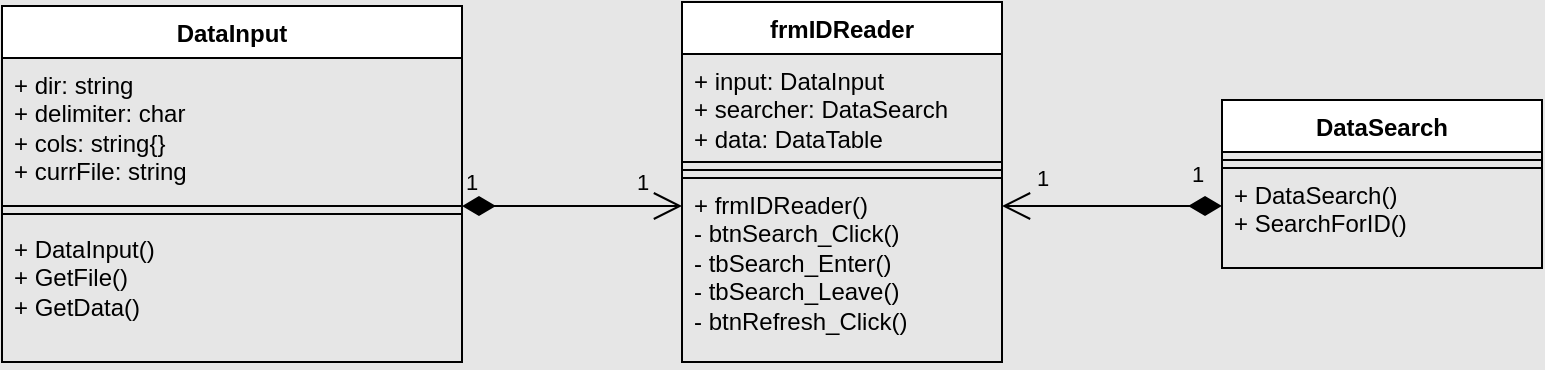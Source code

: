 <mxfile version="21.2.8" type="device">
  <diagram id="C5RBs43oDa-KdzZeNtuy" name="Page-1">
    <mxGraphModel dx="675" dy="408" grid="0" gridSize="10" guides="1" tooltips="1" connect="1" arrows="1" fold="1" page="1" pageScale="1" pageWidth="827" pageHeight="1169" background="#E6E6E6" math="0" shadow="0">
      <root>
        <mxCell id="WIyWlLk6GJQsqaUBKTNV-0" />
        <mxCell id="WIyWlLk6GJQsqaUBKTNV-1" parent="WIyWlLk6GJQsqaUBKTNV-0" />
        <mxCell id="idKAL_HRZbvKRZX-W50V-0" value="DataInput" style="swimlane;fontStyle=1;align=center;verticalAlign=top;childLayout=stackLayout;horizontal=1;startSize=26;horizontalStack=0;resizeParent=1;resizeParentMax=0;resizeLast=0;collapsible=1;marginBottom=0;whiteSpace=wrap;html=1;strokeColor=#000000;" vertex="1" parent="WIyWlLk6GJQsqaUBKTNV-1">
          <mxGeometry x="40" y="200" width="230" height="178" as="geometry" />
        </mxCell>
        <mxCell id="idKAL_HRZbvKRZX-W50V-1" value="&lt;font color=&quot;#000000&quot;&gt;+ dir: string&lt;br&gt;+ delimiter: char&lt;br&gt;+ cols: string{}&lt;br&gt;+ currFile: string&lt;/font&gt;" style="text;strokeColor=#000000;fillColor=none;align=left;verticalAlign=top;spacingLeft=4;spacingRight=4;overflow=hidden;rotatable=0;points=[[0,0.5],[1,0.5]];portConstraint=eastwest;whiteSpace=wrap;html=1;" vertex="1" parent="idKAL_HRZbvKRZX-W50V-0">
          <mxGeometry y="26" width="230" height="74" as="geometry" />
        </mxCell>
        <mxCell id="idKAL_HRZbvKRZX-W50V-2" value="" style="line;strokeWidth=1;fillColor=none;align=left;verticalAlign=middle;spacingTop=-1;spacingLeft=3;spacingRight=3;rotatable=0;labelPosition=right;points=[];portConstraint=eastwest;strokeColor=inherit;" vertex="1" parent="idKAL_HRZbvKRZX-W50V-0">
          <mxGeometry y="100" width="230" height="8" as="geometry" />
        </mxCell>
        <mxCell id="idKAL_HRZbvKRZX-W50V-3" value="&lt;font style=&quot;&quot; color=&quot;#000000&quot;&gt;+ DataInput()&lt;br&gt;+ GetFile()&lt;br&gt;+ GetData()&lt;/font&gt;" style="text;strokeColor=none;fillColor=none;align=left;verticalAlign=top;spacingLeft=4;spacingRight=4;overflow=hidden;rotatable=0;points=[[0,0.5],[1,0.5]];portConstraint=eastwest;whiteSpace=wrap;html=1;" vertex="1" parent="idKAL_HRZbvKRZX-W50V-0">
          <mxGeometry y="108" width="230" height="70" as="geometry" />
        </mxCell>
        <mxCell id="idKAL_HRZbvKRZX-W50V-4" value="DataSearch" style="swimlane;fontStyle=1;align=center;verticalAlign=top;childLayout=stackLayout;horizontal=1;startSize=26;horizontalStack=0;resizeParent=1;resizeParentMax=0;resizeLast=0;collapsible=1;marginBottom=0;whiteSpace=wrap;html=1;strokeColor=#000000;" vertex="1" parent="WIyWlLk6GJQsqaUBKTNV-1">
          <mxGeometry x="650" y="247" width="160" height="84" as="geometry" />
        </mxCell>
        <mxCell id="idKAL_HRZbvKRZX-W50V-6" value="" style="line;strokeWidth=1;fillColor=none;align=left;verticalAlign=middle;spacingTop=-1;spacingLeft=3;spacingRight=3;rotatable=0;labelPosition=right;points=[];portConstraint=eastwest;strokeColor=inherit;" vertex="1" parent="idKAL_HRZbvKRZX-W50V-4">
          <mxGeometry y="26" width="160" height="8" as="geometry" />
        </mxCell>
        <mxCell id="idKAL_HRZbvKRZX-W50V-7" value="&lt;font color=&quot;#000000&quot;&gt;+ DataSearch()&lt;br&gt;+ SearchForID()&lt;/font&gt;" style="text;strokeColor=#000000;fillColor=none;align=left;verticalAlign=top;spacingLeft=4;spacingRight=4;overflow=hidden;rotatable=0;points=[[0,0.5],[1,0.5]];portConstraint=eastwest;whiteSpace=wrap;html=1;" vertex="1" parent="idKAL_HRZbvKRZX-W50V-4">
          <mxGeometry y="34" width="160" height="50" as="geometry" />
        </mxCell>
        <mxCell id="idKAL_HRZbvKRZX-W50V-8" value="frmIDReader" style="swimlane;fontStyle=1;align=center;verticalAlign=top;childLayout=stackLayout;horizontal=1;startSize=26;horizontalStack=0;resizeParent=1;resizeParentMax=0;resizeLast=0;collapsible=1;marginBottom=0;whiteSpace=wrap;html=1;strokeColor=#000000;" vertex="1" parent="WIyWlLk6GJQsqaUBKTNV-1">
          <mxGeometry x="380" y="198" width="160" height="180" as="geometry" />
        </mxCell>
        <mxCell id="idKAL_HRZbvKRZX-W50V-9" value="&lt;font color=&quot;#000000&quot;&gt;+ input: DataInput&lt;br&gt;+ searcher: DataSearch&lt;br&gt;+ data: DataTable&lt;/font&gt;" style="text;strokeColor=#000000;fillColor=none;align=left;verticalAlign=top;spacingLeft=4;spacingRight=4;overflow=hidden;rotatable=0;points=[[0,0.5],[1,0.5]];portConstraint=eastwest;whiteSpace=wrap;html=1;" vertex="1" parent="idKAL_HRZbvKRZX-W50V-8">
          <mxGeometry y="26" width="160" height="54" as="geometry" />
        </mxCell>
        <mxCell id="idKAL_HRZbvKRZX-W50V-10" value="" style="line;strokeWidth=1;fillColor=none;align=left;verticalAlign=middle;spacingTop=-1;spacingLeft=3;spacingRight=3;rotatable=0;labelPosition=right;points=[];portConstraint=eastwest;strokeColor=inherit;" vertex="1" parent="idKAL_HRZbvKRZX-W50V-8">
          <mxGeometry y="80" width="160" height="8" as="geometry" />
        </mxCell>
        <mxCell id="idKAL_HRZbvKRZX-W50V-11" value="&lt;font color=&quot;#000000&quot;&gt;+ frmIDReader()&lt;br&gt;- btnSearch_Click()&lt;br&gt;- tbSearch_Enter()&lt;br&gt;- tbSearch_Leave()&lt;br&gt;- btnRefresh_Click()&lt;/font&gt;" style="text;strokeColor=#000000;fillColor=none;align=left;verticalAlign=top;spacingLeft=4;spacingRight=4;overflow=hidden;rotatable=0;points=[[0,0.5],[1,0.5]];portConstraint=eastwest;whiteSpace=wrap;html=1;" vertex="1" parent="idKAL_HRZbvKRZX-W50V-8">
          <mxGeometry y="88" width="160" height="92" as="geometry" />
        </mxCell>
        <mxCell id="idKAL_HRZbvKRZX-W50V-13" value="1" style="endArrow=open;html=1;endSize=12;startArrow=diamondThin;startSize=14;startFill=1;edgeStyle=orthogonalEdgeStyle;align=left;verticalAlign=bottom;rounded=0;strokeColor=#000000;fontColor=#000000;labelBackgroundColor=none;" edge="1" parent="WIyWlLk6GJQsqaUBKTNV-1">
          <mxGeometry x="-1" y="3" relative="1" as="geometry">
            <mxPoint x="270" y="300" as="sourcePoint" />
            <mxPoint x="380" y="300" as="targetPoint" />
          </mxGeometry>
        </mxCell>
        <mxCell id="idKAL_HRZbvKRZX-W50V-17" value="&lt;font style=&quot;&quot; color=&quot;#000000&quot;&gt;1&lt;/font&gt;" style="edgeLabel;html=1;align=center;verticalAlign=middle;resizable=0;points=[];labelBackgroundColor=none;" vertex="1" connectable="0" parent="idKAL_HRZbvKRZX-W50V-13">
          <mxGeometry x="0.818" y="-6" relative="1" as="geometry">
            <mxPoint x="-10" y="-18" as="offset" />
          </mxGeometry>
        </mxCell>
        <mxCell id="idKAL_HRZbvKRZX-W50V-15" value="1" style="endArrow=open;html=1;endSize=12;startArrow=diamondThin;startSize=14;startFill=1;edgeStyle=orthogonalEdgeStyle;align=left;verticalAlign=bottom;rounded=0;strokeColor=#000000;fontColor=#000000;labelBackgroundColor=none;" edge="1" parent="WIyWlLk6GJQsqaUBKTNV-1">
          <mxGeometry x="-0.691" y="-7" relative="1" as="geometry">
            <mxPoint x="650" y="300" as="sourcePoint" />
            <mxPoint x="540" y="300" as="targetPoint" />
            <mxPoint as="offset" />
          </mxGeometry>
        </mxCell>
        <mxCell id="idKAL_HRZbvKRZX-W50V-18" value="&lt;font style=&quot;&quot; color=&quot;#000000&quot;&gt;1&lt;/font&gt;" style="edgeLabel;html=1;align=center;verticalAlign=middle;resizable=0;points=[];labelBackgroundColor=none;" vertex="1" connectable="0" parent="idKAL_HRZbvKRZX-W50V-15">
          <mxGeometry x="0.8" y="8" relative="1" as="geometry">
            <mxPoint x="9" y="-22" as="offset" />
          </mxGeometry>
        </mxCell>
      </root>
    </mxGraphModel>
  </diagram>
</mxfile>

